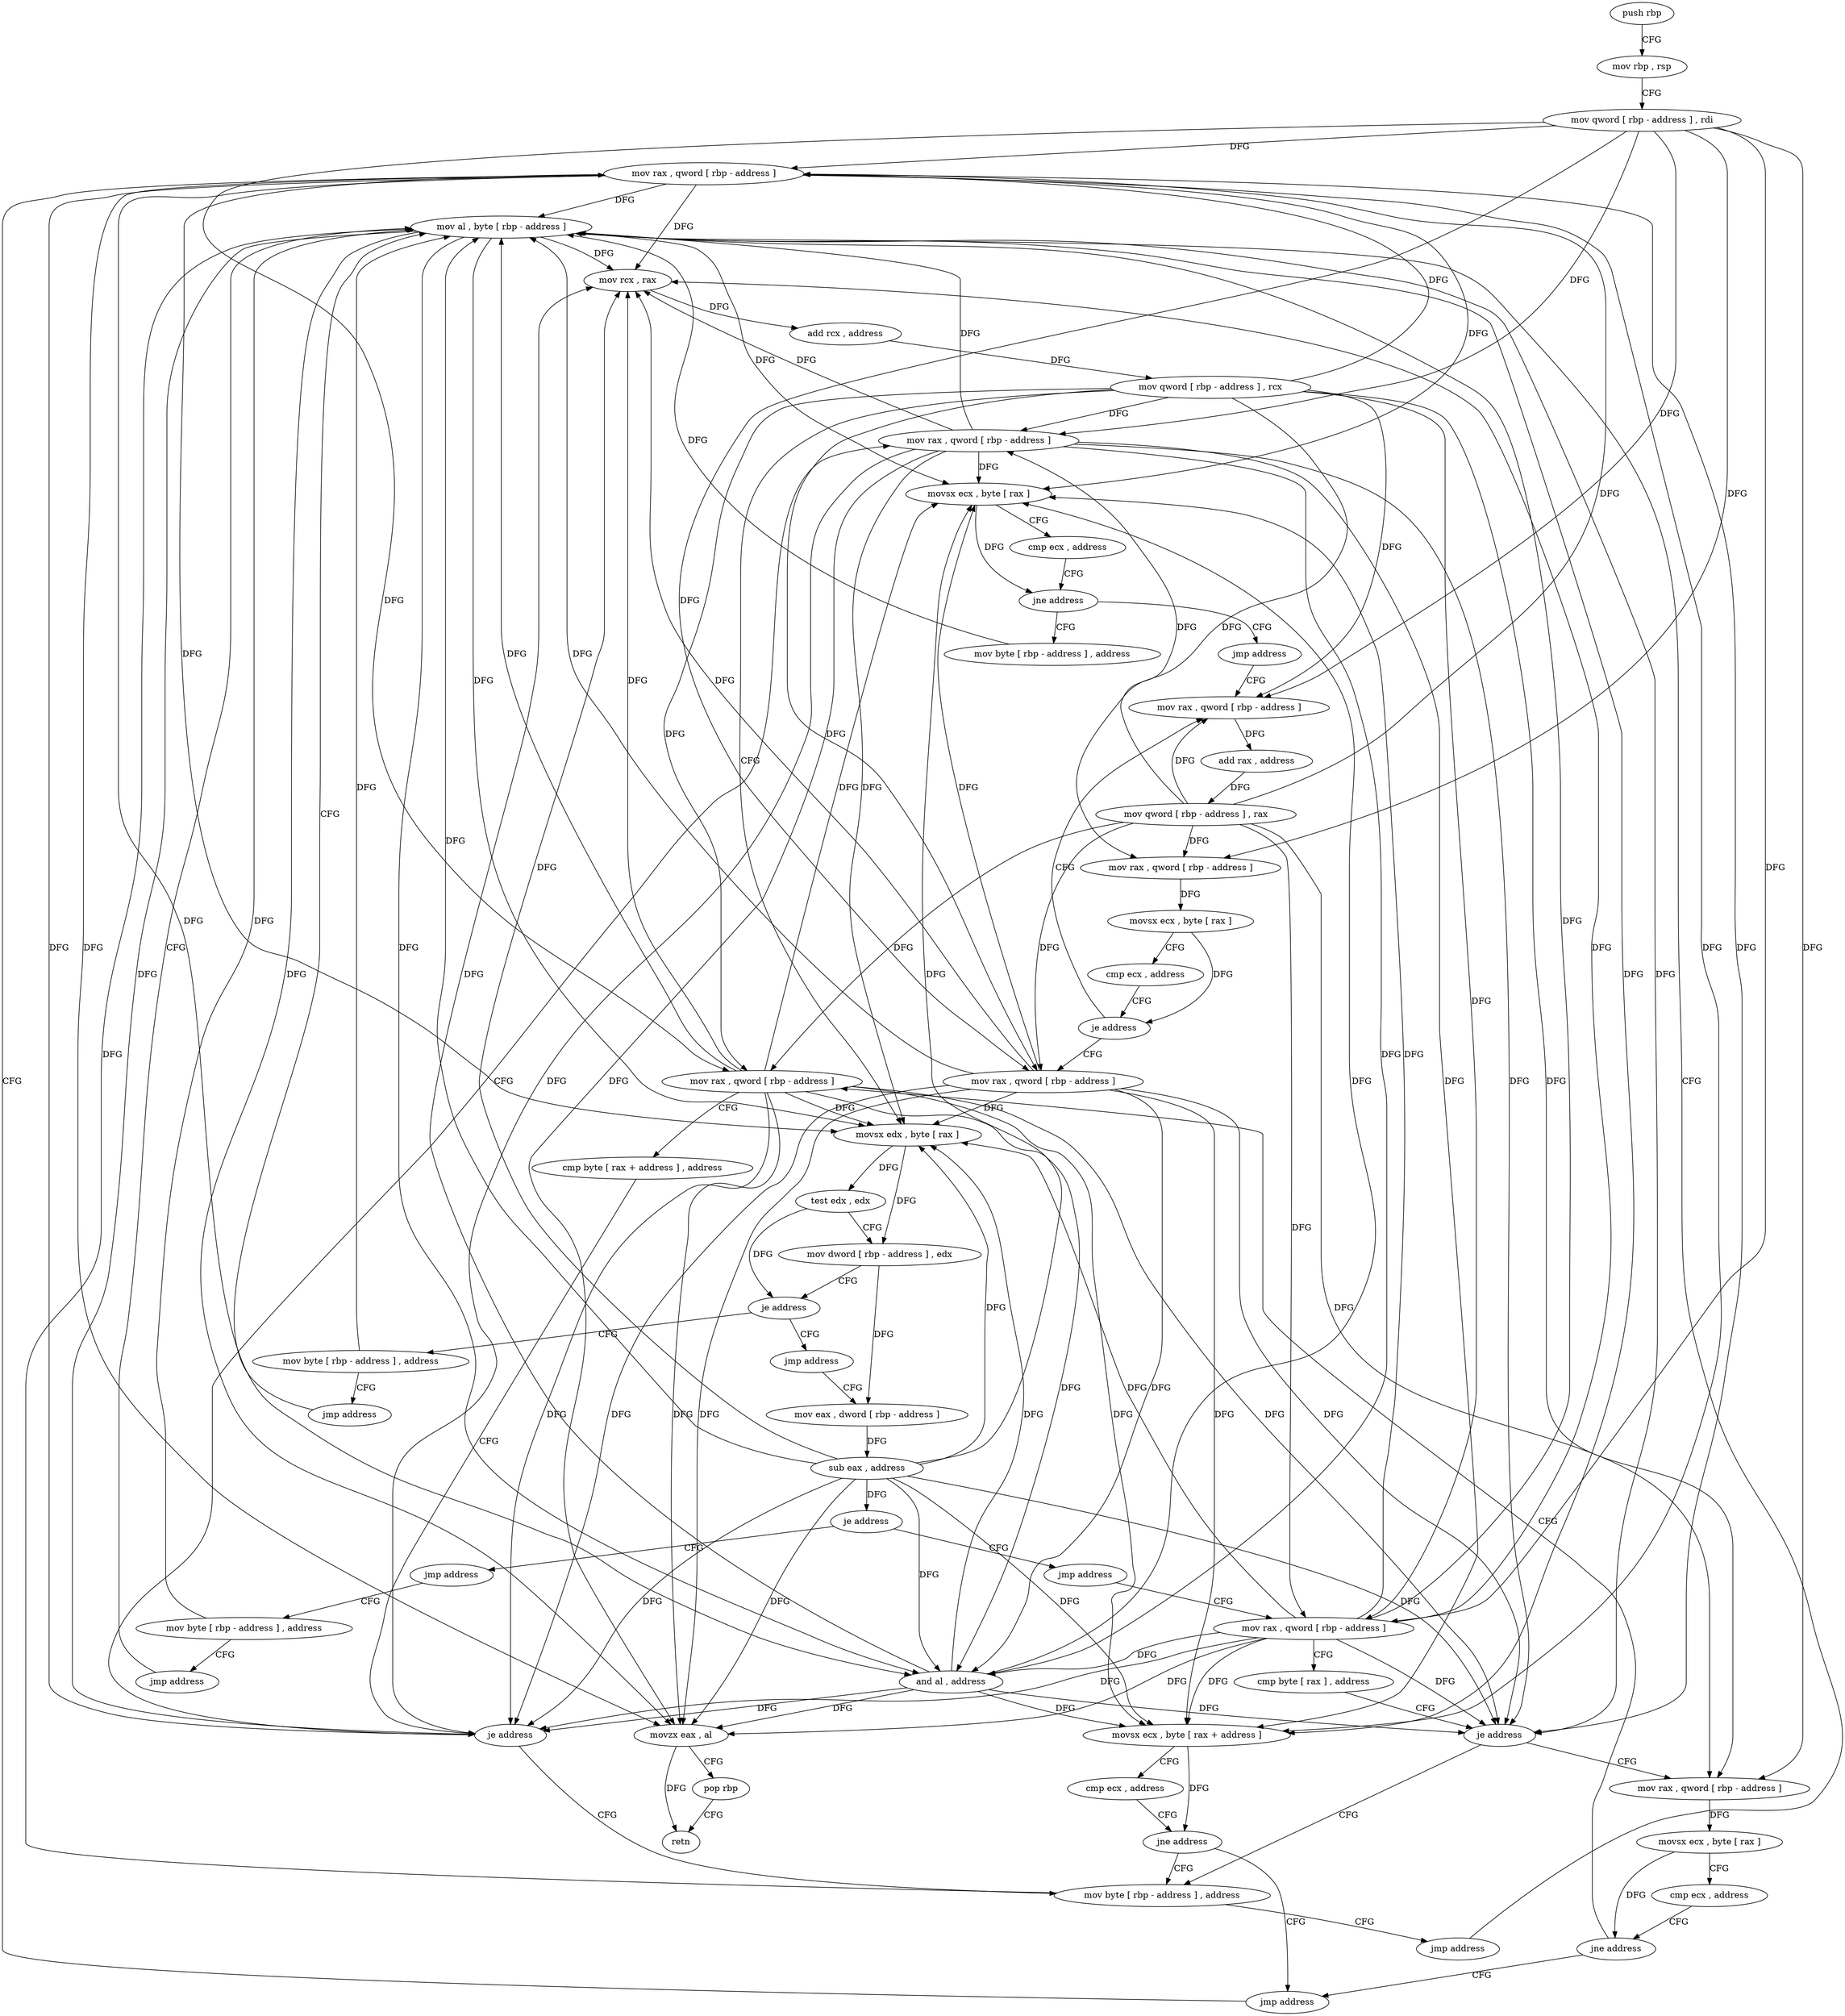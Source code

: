 digraph "func" {
"4218176" [label = "push rbp" ]
"4218177" [label = "mov rbp , rsp" ]
"4218180" [label = "mov qword [ rbp - address ] , rdi" ]
"4218184" [label = "mov rax , qword [ rbp - address ]" ]
"4218383" [label = "mov byte [ rbp - address ] , address" ]
"4218387" [label = "mov al , byte [ rbp - address ]" ]
"4218200" [label = "jmp address" ]
"4218205" [label = "mov rax , qword [ rbp - address ]" ]
"4218209" [label = "add rax , address" ]
"4218215" [label = "mov qword [ rbp - address ] , rax" ]
"4218219" [label = "mov rax , qword [ rbp - address ]" ]
"4218223" [label = "movsx ecx , byte [ rax ]" ]
"4218226" [label = "cmp ecx , address" ]
"4218229" [label = "je address" ]
"4218235" [label = "mov rax , qword [ rbp - address ]" ]
"4218239" [label = "mov rcx , rax" ]
"4218242" [label = "add rcx , address" ]
"4218246" [label = "mov qword [ rbp - address ] , rcx" ]
"4218250" [label = "movsx edx , byte [ rax ]" ]
"4218253" [label = "test edx , edx" ]
"4218255" [label = "mov dword [ rbp - address ] , edx" ]
"4218258" [label = "je address" ]
"4218295" [label = "mov byte [ rbp - address ] , address" ]
"4218264" [label = "jmp address" ]
"4218299" [label = "jmp address" ]
"4218269" [label = "mov eax , dword [ rbp - address ]" ]
"4218390" [label = "and al , address" ]
"4218392" [label = "movzx eax , al" ]
"4218395" [label = "pop rbp" ]
"4218396" [label = "retn" ]
"4218272" [label = "sub eax , address" ]
"4218275" [label = "je address" ]
"4218304" [label = "jmp address" ]
"4218281" [label = "jmp address" ]
"4218309" [label = "mov rax , qword [ rbp - address ]" ]
"4218286" [label = "mov byte [ rbp - address ] , address" ]
"4218313" [label = "cmp byte [ rax ] , address" ]
"4218316" [label = "je address" ]
"4218369" [label = "mov byte [ rbp - address ] , address" ]
"4218322" [label = "mov rax , qword [ rbp - address ]" ]
"4218290" [label = "jmp address" ]
"4218373" [label = "jmp address" ]
"4218326" [label = "movsx ecx , byte [ rax ]" ]
"4218329" [label = "cmp ecx , address" ]
"4218332" [label = "jne address" ]
"4218378" [label = "jmp address" ]
"4218338" [label = "mov rax , qword [ rbp - address ]" ]
"4218342" [label = "cmp byte [ rax + address ] , address" ]
"4218346" [label = "je address" ]
"4218352" [label = "mov rax , qword [ rbp - address ]" ]
"4218188" [label = "movsx ecx , byte [ rax ]" ]
"4218191" [label = "cmp ecx , address" ]
"4218194" [label = "jne address" ]
"4218356" [label = "movsx ecx , byte [ rax + address ]" ]
"4218360" [label = "cmp ecx , address" ]
"4218363" [label = "jne address" ]
"4218176" -> "4218177" [ label = "CFG" ]
"4218177" -> "4218180" [ label = "CFG" ]
"4218180" -> "4218184" [ label = "DFG" ]
"4218180" -> "4218205" [ label = "DFG" ]
"4218180" -> "4218219" [ label = "DFG" ]
"4218180" -> "4218235" [ label = "DFG" ]
"4218180" -> "4218309" [ label = "DFG" ]
"4218180" -> "4218322" [ label = "DFG" ]
"4218180" -> "4218338" [ label = "DFG" ]
"4218180" -> "4218352" [ label = "DFG" ]
"4218184" -> "4218188" [ label = "DFG" ]
"4218184" -> "4218387" [ label = "DFG" ]
"4218184" -> "4218390" [ label = "DFG" ]
"4218184" -> "4218392" [ label = "DFG" ]
"4218184" -> "4218239" [ label = "DFG" ]
"4218184" -> "4218250" [ label = "DFG" ]
"4218184" -> "4218316" [ label = "DFG" ]
"4218184" -> "4218346" [ label = "DFG" ]
"4218184" -> "4218356" [ label = "DFG" ]
"4218383" -> "4218387" [ label = "DFG" ]
"4218387" -> "4218390" [ label = "DFG" ]
"4218387" -> "4218188" [ label = "DFG" ]
"4218387" -> "4218392" [ label = "DFG" ]
"4218387" -> "4218239" [ label = "DFG" ]
"4218387" -> "4218250" [ label = "DFG" ]
"4218387" -> "4218316" [ label = "DFG" ]
"4218387" -> "4218346" [ label = "DFG" ]
"4218387" -> "4218356" [ label = "DFG" ]
"4218200" -> "4218205" [ label = "CFG" ]
"4218205" -> "4218209" [ label = "DFG" ]
"4218209" -> "4218215" [ label = "DFG" ]
"4218215" -> "4218219" [ label = "DFG" ]
"4218215" -> "4218184" [ label = "DFG" ]
"4218215" -> "4218205" [ label = "DFG" ]
"4218215" -> "4218235" [ label = "DFG" ]
"4218215" -> "4218309" [ label = "DFG" ]
"4218215" -> "4218322" [ label = "DFG" ]
"4218215" -> "4218338" [ label = "DFG" ]
"4218215" -> "4218352" [ label = "DFG" ]
"4218219" -> "4218223" [ label = "DFG" ]
"4218223" -> "4218226" [ label = "CFG" ]
"4218223" -> "4218229" [ label = "DFG" ]
"4218226" -> "4218229" [ label = "CFG" ]
"4218229" -> "4218205" [ label = "CFG" ]
"4218229" -> "4218235" [ label = "CFG" ]
"4218235" -> "4218239" [ label = "DFG" ]
"4218235" -> "4218188" [ label = "DFG" ]
"4218235" -> "4218390" [ label = "DFG" ]
"4218235" -> "4218392" [ label = "DFG" ]
"4218235" -> "4218387" [ label = "DFG" ]
"4218235" -> "4218250" [ label = "DFG" ]
"4218235" -> "4218316" [ label = "DFG" ]
"4218235" -> "4218346" [ label = "DFG" ]
"4218235" -> "4218356" [ label = "DFG" ]
"4218239" -> "4218242" [ label = "DFG" ]
"4218242" -> "4218246" [ label = "DFG" ]
"4218246" -> "4218250" [ label = "CFG" ]
"4218246" -> "4218184" [ label = "DFG" ]
"4218246" -> "4218205" [ label = "DFG" ]
"4218246" -> "4218219" [ label = "DFG" ]
"4218246" -> "4218235" [ label = "DFG" ]
"4218246" -> "4218309" [ label = "DFG" ]
"4218246" -> "4218322" [ label = "DFG" ]
"4218246" -> "4218338" [ label = "DFG" ]
"4218246" -> "4218352" [ label = "DFG" ]
"4218250" -> "4218253" [ label = "DFG" ]
"4218250" -> "4218255" [ label = "DFG" ]
"4218253" -> "4218255" [ label = "CFG" ]
"4218253" -> "4218258" [ label = "DFG" ]
"4218255" -> "4218258" [ label = "CFG" ]
"4218255" -> "4218269" [ label = "DFG" ]
"4218258" -> "4218295" [ label = "CFG" ]
"4218258" -> "4218264" [ label = "CFG" ]
"4218295" -> "4218299" [ label = "CFG" ]
"4218295" -> "4218387" [ label = "DFG" ]
"4218264" -> "4218269" [ label = "CFG" ]
"4218299" -> "4218387" [ label = "CFG" ]
"4218269" -> "4218272" [ label = "DFG" ]
"4218390" -> "4218392" [ label = "DFG" ]
"4218390" -> "4218188" [ label = "DFG" ]
"4218390" -> "4218239" [ label = "DFG" ]
"4218390" -> "4218250" [ label = "DFG" ]
"4218390" -> "4218316" [ label = "DFG" ]
"4218390" -> "4218346" [ label = "DFG" ]
"4218390" -> "4218356" [ label = "DFG" ]
"4218392" -> "4218395" [ label = "CFG" ]
"4218392" -> "4218396" [ label = "DFG" ]
"4218395" -> "4218396" [ label = "CFG" ]
"4218272" -> "4218275" [ label = "DFG" ]
"4218272" -> "4218188" [ label = "DFG" ]
"4218272" -> "4218390" [ label = "DFG" ]
"4218272" -> "4218392" [ label = "DFG" ]
"4218272" -> "4218239" [ label = "DFG" ]
"4218272" -> "4218250" [ label = "DFG" ]
"4218272" -> "4218387" [ label = "DFG" ]
"4218272" -> "4218316" [ label = "DFG" ]
"4218272" -> "4218346" [ label = "DFG" ]
"4218272" -> "4218356" [ label = "DFG" ]
"4218275" -> "4218304" [ label = "CFG" ]
"4218275" -> "4218281" [ label = "CFG" ]
"4218304" -> "4218309" [ label = "CFG" ]
"4218281" -> "4218286" [ label = "CFG" ]
"4218309" -> "4218313" [ label = "CFG" ]
"4218309" -> "4218188" [ label = "DFG" ]
"4218309" -> "4218390" [ label = "DFG" ]
"4218309" -> "4218392" [ label = "DFG" ]
"4218309" -> "4218239" [ label = "DFG" ]
"4218309" -> "4218250" [ label = "DFG" ]
"4218309" -> "4218387" [ label = "DFG" ]
"4218309" -> "4218316" [ label = "DFG" ]
"4218309" -> "4218346" [ label = "DFG" ]
"4218309" -> "4218356" [ label = "DFG" ]
"4218286" -> "4218290" [ label = "CFG" ]
"4218286" -> "4218387" [ label = "DFG" ]
"4218313" -> "4218316" [ label = "CFG" ]
"4218316" -> "4218369" [ label = "CFG" ]
"4218316" -> "4218322" [ label = "CFG" ]
"4218369" -> "4218373" [ label = "CFG" ]
"4218369" -> "4218387" [ label = "DFG" ]
"4218322" -> "4218326" [ label = "DFG" ]
"4218290" -> "4218387" [ label = "CFG" ]
"4218373" -> "4218387" [ label = "CFG" ]
"4218326" -> "4218329" [ label = "CFG" ]
"4218326" -> "4218332" [ label = "DFG" ]
"4218329" -> "4218332" [ label = "CFG" ]
"4218332" -> "4218378" [ label = "CFG" ]
"4218332" -> "4218338" [ label = "CFG" ]
"4218378" -> "4218184" [ label = "CFG" ]
"4218338" -> "4218342" [ label = "CFG" ]
"4218338" -> "4218188" [ label = "DFG" ]
"4218338" -> "4218390" [ label = "DFG" ]
"4218338" -> "4218392" [ label = "DFG" ]
"4218338" -> "4218239" [ label = "DFG" ]
"4218338" -> "4218250" [ label = "DFG" ]
"4218338" -> "4218316" [ label = "DFG" ]
"4218338" -> "4218387" [ label = "DFG" ]
"4218338" -> "4218346" [ label = "DFG" ]
"4218338" -> "4218356" [ label = "DFG" ]
"4218342" -> "4218346" [ label = "CFG" ]
"4218346" -> "4218369" [ label = "CFG" ]
"4218346" -> "4218352" [ label = "CFG" ]
"4218352" -> "4218356" [ label = "DFG" ]
"4218352" -> "4218188" [ label = "DFG" ]
"4218352" -> "4218390" [ label = "DFG" ]
"4218352" -> "4218392" [ label = "DFG" ]
"4218352" -> "4218239" [ label = "DFG" ]
"4218352" -> "4218250" [ label = "DFG" ]
"4218352" -> "4218316" [ label = "DFG" ]
"4218352" -> "4218346" [ label = "DFG" ]
"4218352" -> "4218387" [ label = "DFG" ]
"4218188" -> "4218191" [ label = "CFG" ]
"4218188" -> "4218194" [ label = "DFG" ]
"4218191" -> "4218194" [ label = "CFG" ]
"4218194" -> "4218383" [ label = "CFG" ]
"4218194" -> "4218200" [ label = "CFG" ]
"4218356" -> "4218360" [ label = "CFG" ]
"4218356" -> "4218363" [ label = "DFG" ]
"4218360" -> "4218363" [ label = "CFG" ]
"4218363" -> "4218378" [ label = "CFG" ]
"4218363" -> "4218369" [ label = "CFG" ]
}
